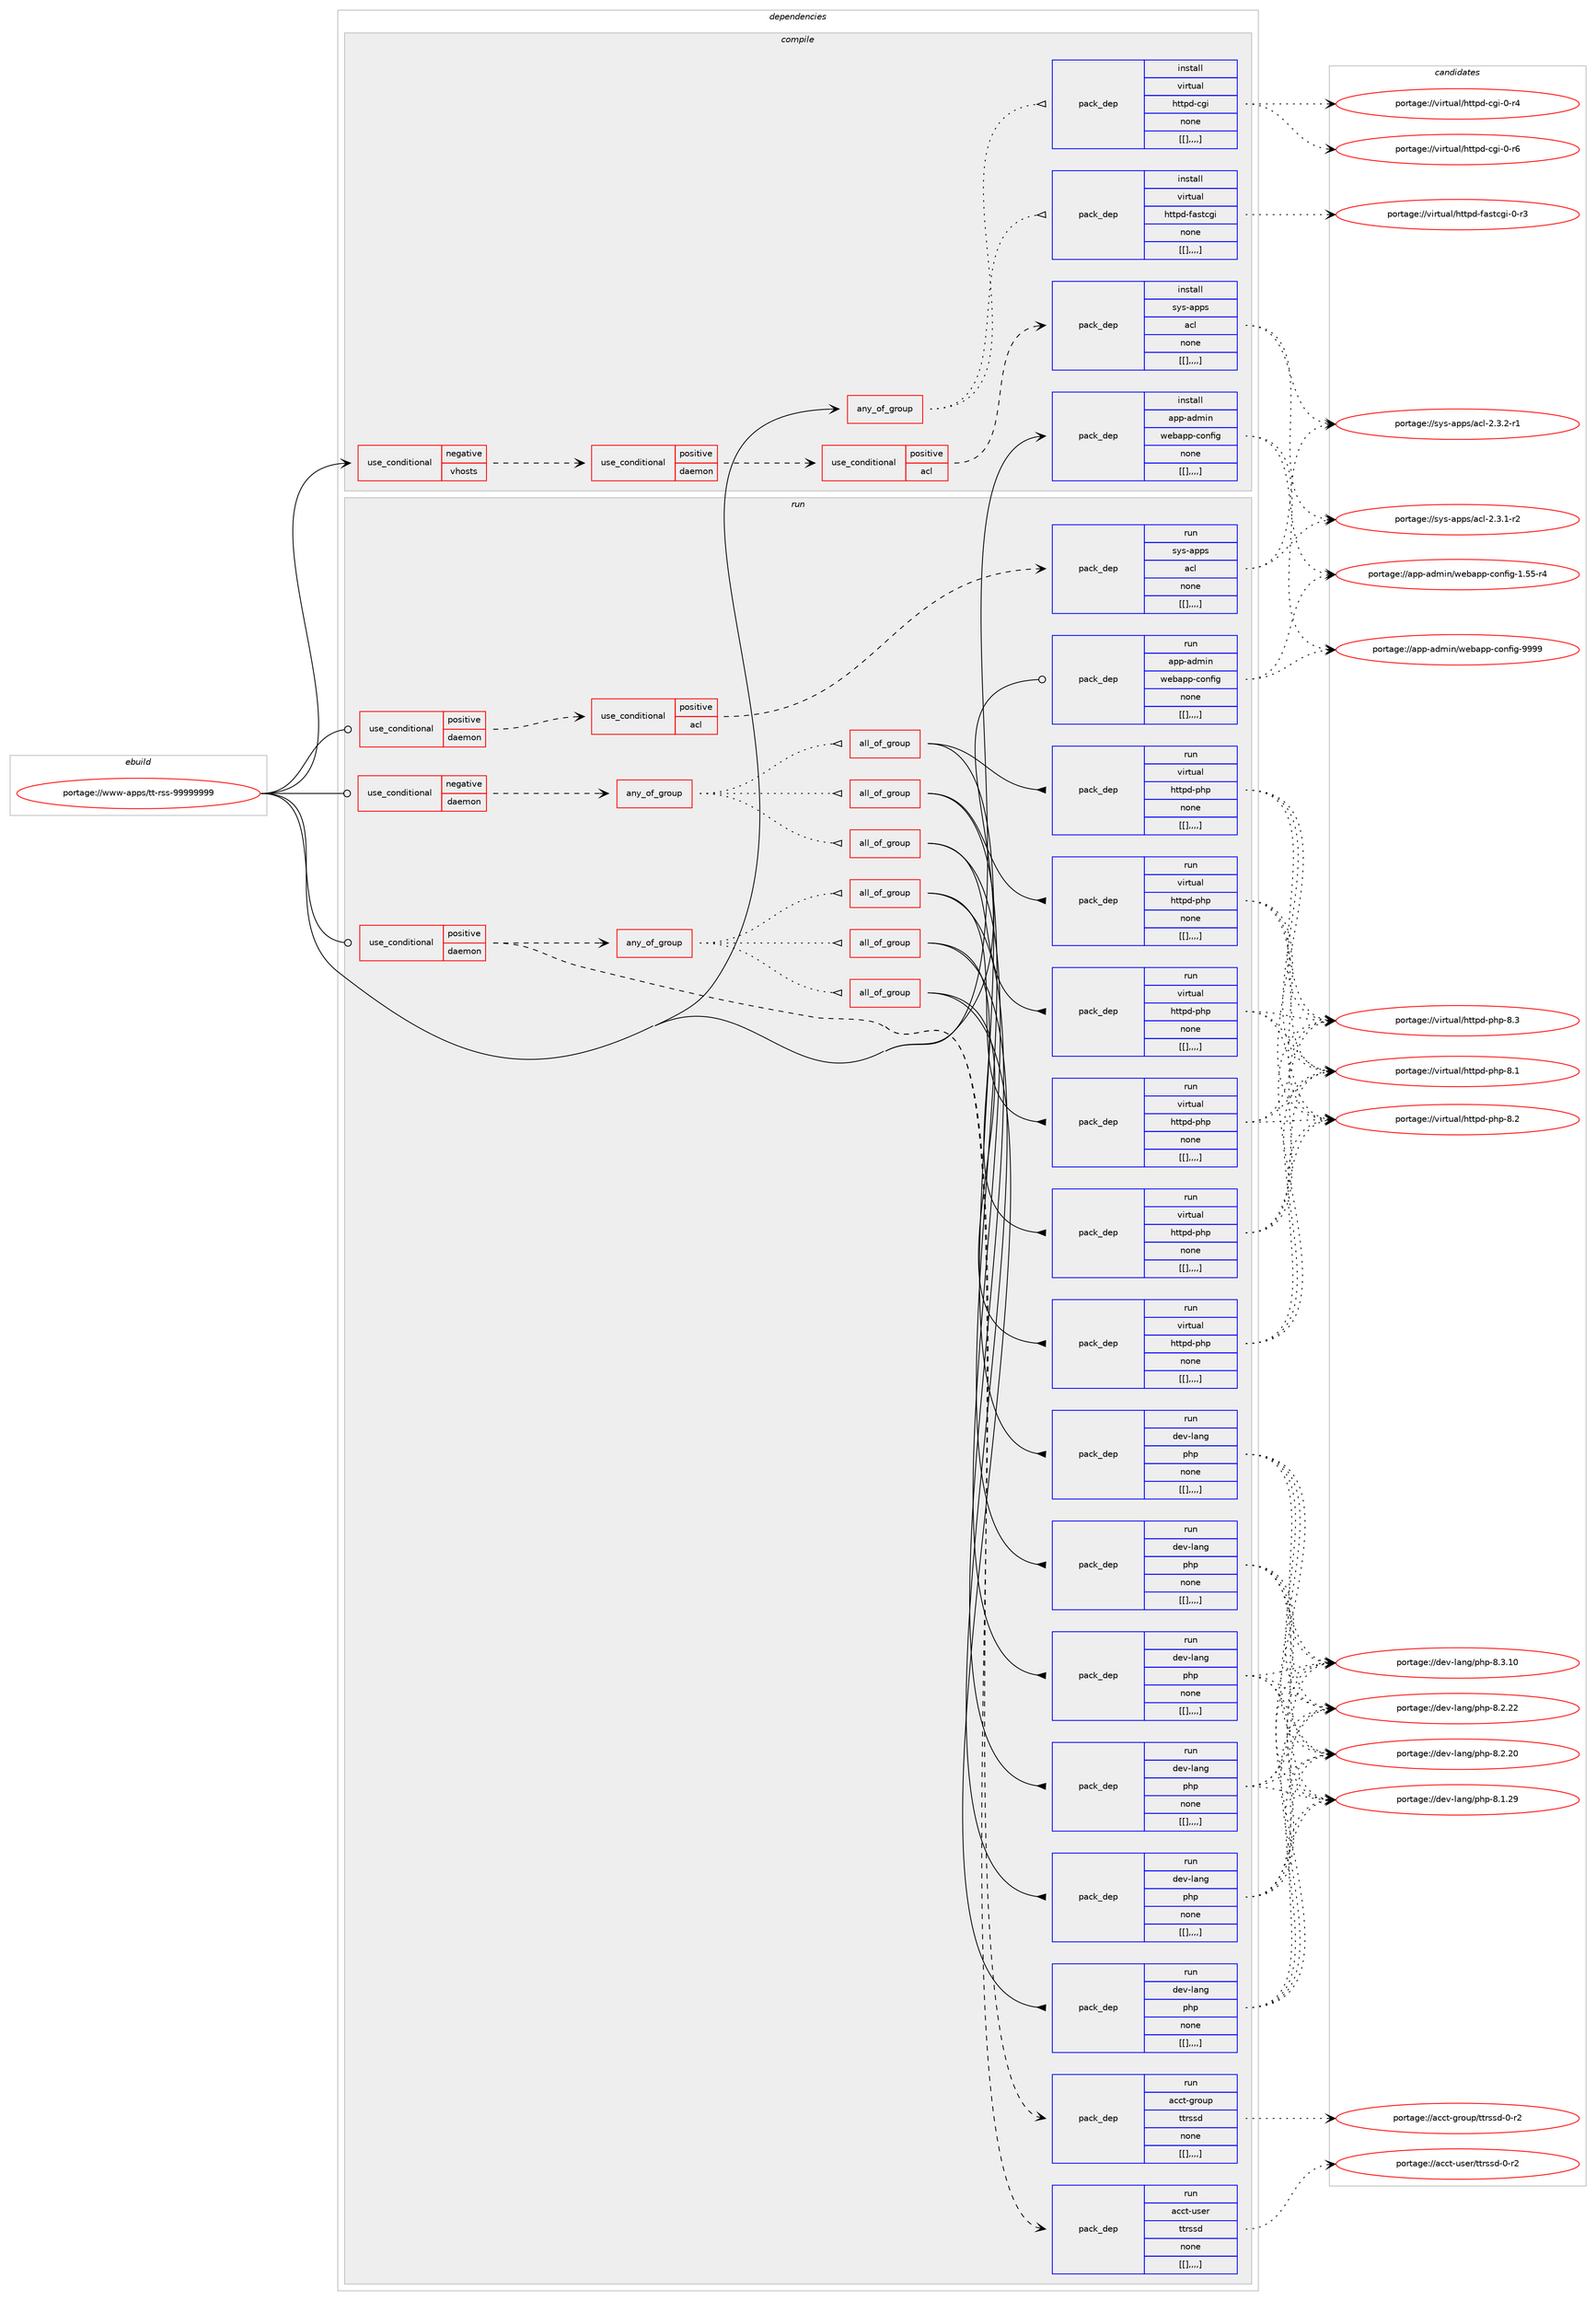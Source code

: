 digraph prolog {

# *************
# Graph options
# *************

newrank=true;
concentrate=true;
compound=true;
graph [rankdir=LR,fontname=Helvetica,fontsize=10,ranksep=1.5];#, ranksep=2.5, nodesep=0.2];
edge  [arrowhead=vee];
node  [fontname=Helvetica,fontsize=10];

# **********
# The ebuild
# **********

subgraph cluster_leftcol {
color=gray;
label=<<i>ebuild</i>>;
id [label="portage://www-apps/tt-rss-99999999", color=red, width=4, href="../www-apps/tt-rss-99999999.svg"];
}

# ****************
# The dependencies
# ****************

subgraph cluster_midcol {
color=gray;
label=<<i>dependencies</i>>;
subgraph cluster_compile {
fillcolor="#eeeeee";
style=filled;
label=<<i>compile</i>>;
subgraph any3226 {
dependency466326 [label=<<TABLE BORDER="0" CELLBORDER="1" CELLSPACING="0" CELLPADDING="4"><TR><TD CELLPADDING="10">any_of_group</TD></TR></TABLE>>, shape=none, color=red];subgraph pack338864 {
dependency466327 [label=<<TABLE BORDER="0" CELLBORDER="1" CELLSPACING="0" CELLPADDING="4" WIDTH="220"><TR><TD ROWSPAN="6" CELLPADDING="30">pack_dep</TD></TR><TR><TD WIDTH="110">install</TD></TR><TR><TD>virtual</TD></TR><TR><TD>httpd-cgi</TD></TR><TR><TD>none</TD></TR><TR><TD>[[],,,,]</TD></TR></TABLE>>, shape=none, color=blue];
}
dependency466326:e -> dependency466327:w [weight=20,style="dotted",arrowhead="oinv"];
subgraph pack338865 {
dependency466328 [label=<<TABLE BORDER="0" CELLBORDER="1" CELLSPACING="0" CELLPADDING="4" WIDTH="220"><TR><TD ROWSPAN="6" CELLPADDING="30">pack_dep</TD></TR><TR><TD WIDTH="110">install</TD></TR><TR><TD>virtual</TD></TR><TR><TD>httpd-fastcgi</TD></TR><TR><TD>none</TD></TR><TR><TD>[[],,,,]</TD></TR></TABLE>>, shape=none, color=blue];
}
dependency466326:e -> dependency466328:w [weight=20,style="dotted",arrowhead="oinv"];
}
id:e -> dependency466326:w [weight=20,style="solid",arrowhead="vee"];
subgraph cond124028 {
dependency466329 [label=<<TABLE BORDER="0" CELLBORDER="1" CELLSPACING="0" CELLPADDING="4"><TR><TD ROWSPAN="3" CELLPADDING="10">use_conditional</TD></TR><TR><TD>negative</TD></TR><TR><TD>vhosts</TD></TR></TABLE>>, shape=none, color=red];
subgraph cond124029 {
dependency466330 [label=<<TABLE BORDER="0" CELLBORDER="1" CELLSPACING="0" CELLPADDING="4"><TR><TD ROWSPAN="3" CELLPADDING="10">use_conditional</TD></TR><TR><TD>positive</TD></TR><TR><TD>daemon</TD></TR></TABLE>>, shape=none, color=red];
subgraph cond124030 {
dependency466331 [label=<<TABLE BORDER="0" CELLBORDER="1" CELLSPACING="0" CELLPADDING="4"><TR><TD ROWSPAN="3" CELLPADDING="10">use_conditional</TD></TR><TR><TD>positive</TD></TR><TR><TD>acl</TD></TR></TABLE>>, shape=none, color=red];
subgraph pack338866 {
dependency466332 [label=<<TABLE BORDER="0" CELLBORDER="1" CELLSPACING="0" CELLPADDING="4" WIDTH="220"><TR><TD ROWSPAN="6" CELLPADDING="30">pack_dep</TD></TR><TR><TD WIDTH="110">install</TD></TR><TR><TD>sys-apps</TD></TR><TR><TD>acl</TD></TR><TR><TD>none</TD></TR><TR><TD>[[],,,,]</TD></TR></TABLE>>, shape=none, color=blue];
}
dependency466331:e -> dependency466332:w [weight=20,style="dashed",arrowhead="vee"];
}
dependency466330:e -> dependency466331:w [weight=20,style="dashed",arrowhead="vee"];
}
dependency466329:e -> dependency466330:w [weight=20,style="dashed",arrowhead="vee"];
}
id:e -> dependency466329:w [weight=20,style="solid",arrowhead="vee"];
subgraph pack338867 {
dependency466333 [label=<<TABLE BORDER="0" CELLBORDER="1" CELLSPACING="0" CELLPADDING="4" WIDTH="220"><TR><TD ROWSPAN="6" CELLPADDING="30">pack_dep</TD></TR><TR><TD WIDTH="110">install</TD></TR><TR><TD>app-admin</TD></TR><TR><TD>webapp-config</TD></TR><TR><TD>none</TD></TR><TR><TD>[[],,,,]</TD></TR></TABLE>>, shape=none, color=blue];
}
id:e -> dependency466333:w [weight=20,style="solid",arrowhead="vee"];
}
subgraph cluster_compileandrun {
fillcolor="#eeeeee";
style=filled;
label=<<i>compile and run</i>>;
}
subgraph cluster_run {
fillcolor="#eeeeee";
style=filled;
label=<<i>run</i>>;
subgraph cond124031 {
dependency466334 [label=<<TABLE BORDER="0" CELLBORDER="1" CELLSPACING="0" CELLPADDING="4"><TR><TD ROWSPAN="3" CELLPADDING="10">use_conditional</TD></TR><TR><TD>negative</TD></TR><TR><TD>daemon</TD></TR></TABLE>>, shape=none, color=red];
subgraph any3227 {
dependency466335 [label=<<TABLE BORDER="0" CELLBORDER="1" CELLSPACING="0" CELLPADDING="4"><TR><TD CELLPADDING="10">any_of_group</TD></TR></TABLE>>, shape=none, color=red];subgraph all211 {
dependency466336 [label=<<TABLE BORDER="0" CELLBORDER="1" CELLSPACING="0" CELLPADDING="4"><TR><TD CELLPADDING="10">all_of_group</TD></TR></TABLE>>, shape=none, color=red];subgraph pack338868 {
dependency466337 [label=<<TABLE BORDER="0" CELLBORDER="1" CELLSPACING="0" CELLPADDING="4" WIDTH="220"><TR><TD ROWSPAN="6" CELLPADDING="30">pack_dep</TD></TR><TR><TD WIDTH="110">run</TD></TR><TR><TD>virtual</TD></TR><TR><TD>httpd-php</TD></TR><TR><TD>none</TD></TR><TR><TD>[[],,,,]</TD></TR></TABLE>>, shape=none, color=blue];
}
dependency466336:e -> dependency466337:w [weight=20,style="solid",arrowhead="inv"];
subgraph pack338869 {
dependency466338 [label=<<TABLE BORDER="0" CELLBORDER="1" CELLSPACING="0" CELLPADDING="4" WIDTH="220"><TR><TD ROWSPAN="6" CELLPADDING="30">pack_dep</TD></TR><TR><TD WIDTH="110">run</TD></TR><TR><TD>dev-lang</TD></TR><TR><TD>php</TD></TR><TR><TD>none</TD></TR><TR><TD>[[],,,,]</TD></TR></TABLE>>, shape=none, color=blue];
}
dependency466336:e -> dependency466338:w [weight=20,style="solid",arrowhead="inv"];
}
dependency466335:e -> dependency466336:w [weight=20,style="dotted",arrowhead="oinv"];
subgraph all212 {
dependency466339 [label=<<TABLE BORDER="0" CELLBORDER="1" CELLSPACING="0" CELLPADDING="4"><TR><TD CELLPADDING="10">all_of_group</TD></TR></TABLE>>, shape=none, color=red];subgraph pack338870 {
dependency466340 [label=<<TABLE BORDER="0" CELLBORDER="1" CELLSPACING="0" CELLPADDING="4" WIDTH="220"><TR><TD ROWSPAN="6" CELLPADDING="30">pack_dep</TD></TR><TR><TD WIDTH="110">run</TD></TR><TR><TD>virtual</TD></TR><TR><TD>httpd-php</TD></TR><TR><TD>none</TD></TR><TR><TD>[[],,,,]</TD></TR></TABLE>>, shape=none, color=blue];
}
dependency466339:e -> dependency466340:w [weight=20,style="solid",arrowhead="inv"];
subgraph pack338871 {
dependency466341 [label=<<TABLE BORDER="0" CELLBORDER="1" CELLSPACING="0" CELLPADDING="4" WIDTH="220"><TR><TD ROWSPAN="6" CELLPADDING="30">pack_dep</TD></TR><TR><TD WIDTH="110">run</TD></TR><TR><TD>dev-lang</TD></TR><TR><TD>php</TD></TR><TR><TD>none</TD></TR><TR><TD>[[],,,,]</TD></TR></TABLE>>, shape=none, color=blue];
}
dependency466339:e -> dependency466341:w [weight=20,style="solid",arrowhead="inv"];
}
dependency466335:e -> dependency466339:w [weight=20,style="dotted",arrowhead="oinv"];
subgraph all213 {
dependency466342 [label=<<TABLE BORDER="0" CELLBORDER="1" CELLSPACING="0" CELLPADDING="4"><TR><TD CELLPADDING="10">all_of_group</TD></TR></TABLE>>, shape=none, color=red];subgraph pack338872 {
dependency466343 [label=<<TABLE BORDER="0" CELLBORDER="1" CELLSPACING="0" CELLPADDING="4" WIDTH="220"><TR><TD ROWSPAN="6" CELLPADDING="30">pack_dep</TD></TR><TR><TD WIDTH="110">run</TD></TR><TR><TD>virtual</TD></TR><TR><TD>httpd-php</TD></TR><TR><TD>none</TD></TR><TR><TD>[[],,,,]</TD></TR></TABLE>>, shape=none, color=blue];
}
dependency466342:e -> dependency466343:w [weight=20,style="solid",arrowhead="inv"];
subgraph pack338873 {
dependency466344 [label=<<TABLE BORDER="0" CELLBORDER="1" CELLSPACING="0" CELLPADDING="4" WIDTH="220"><TR><TD ROWSPAN="6" CELLPADDING="30">pack_dep</TD></TR><TR><TD WIDTH="110">run</TD></TR><TR><TD>dev-lang</TD></TR><TR><TD>php</TD></TR><TR><TD>none</TD></TR><TR><TD>[[],,,,]</TD></TR></TABLE>>, shape=none, color=blue];
}
dependency466342:e -> dependency466344:w [weight=20,style="solid",arrowhead="inv"];
}
dependency466335:e -> dependency466342:w [weight=20,style="dotted",arrowhead="oinv"];
}
dependency466334:e -> dependency466335:w [weight=20,style="dashed",arrowhead="vee"];
}
id:e -> dependency466334:w [weight=20,style="solid",arrowhead="odot"];
subgraph cond124032 {
dependency466345 [label=<<TABLE BORDER="0" CELLBORDER="1" CELLSPACING="0" CELLPADDING="4"><TR><TD ROWSPAN="3" CELLPADDING="10">use_conditional</TD></TR><TR><TD>positive</TD></TR><TR><TD>daemon</TD></TR></TABLE>>, shape=none, color=red];
subgraph cond124033 {
dependency466346 [label=<<TABLE BORDER="0" CELLBORDER="1" CELLSPACING="0" CELLPADDING="4"><TR><TD ROWSPAN="3" CELLPADDING="10">use_conditional</TD></TR><TR><TD>positive</TD></TR><TR><TD>acl</TD></TR></TABLE>>, shape=none, color=red];
subgraph pack338874 {
dependency466347 [label=<<TABLE BORDER="0" CELLBORDER="1" CELLSPACING="0" CELLPADDING="4" WIDTH="220"><TR><TD ROWSPAN="6" CELLPADDING="30">pack_dep</TD></TR><TR><TD WIDTH="110">run</TD></TR><TR><TD>sys-apps</TD></TR><TR><TD>acl</TD></TR><TR><TD>none</TD></TR><TR><TD>[[],,,,]</TD></TR></TABLE>>, shape=none, color=blue];
}
dependency466346:e -> dependency466347:w [weight=20,style="dashed",arrowhead="vee"];
}
dependency466345:e -> dependency466346:w [weight=20,style="dashed",arrowhead="vee"];
}
id:e -> dependency466345:w [weight=20,style="solid",arrowhead="odot"];
subgraph cond124034 {
dependency466348 [label=<<TABLE BORDER="0" CELLBORDER="1" CELLSPACING="0" CELLPADDING="4"><TR><TD ROWSPAN="3" CELLPADDING="10">use_conditional</TD></TR><TR><TD>positive</TD></TR><TR><TD>daemon</TD></TR></TABLE>>, shape=none, color=red];
subgraph pack338875 {
dependency466349 [label=<<TABLE BORDER="0" CELLBORDER="1" CELLSPACING="0" CELLPADDING="4" WIDTH="220"><TR><TD ROWSPAN="6" CELLPADDING="30">pack_dep</TD></TR><TR><TD WIDTH="110">run</TD></TR><TR><TD>acct-user</TD></TR><TR><TD>ttrssd</TD></TR><TR><TD>none</TD></TR><TR><TD>[[],,,,]</TD></TR></TABLE>>, shape=none, color=blue];
}
dependency466348:e -> dependency466349:w [weight=20,style="dashed",arrowhead="vee"];
subgraph pack338876 {
dependency466350 [label=<<TABLE BORDER="0" CELLBORDER="1" CELLSPACING="0" CELLPADDING="4" WIDTH="220"><TR><TD ROWSPAN="6" CELLPADDING="30">pack_dep</TD></TR><TR><TD WIDTH="110">run</TD></TR><TR><TD>acct-group</TD></TR><TR><TD>ttrssd</TD></TR><TR><TD>none</TD></TR><TR><TD>[[],,,,]</TD></TR></TABLE>>, shape=none, color=blue];
}
dependency466348:e -> dependency466350:w [weight=20,style="dashed",arrowhead="vee"];
subgraph any3228 {
dependency466351 [label=<<TABLE BORDER="0" CELLBORDER="1" CELLSPACING="0" CELLPADDING="4"><TR><TD CELLPADDING="10">any_of_group</TD></TR></TABLE>>, shape=none, color=red];subgraph all214 {
dependency466352 [label=<<TABLE BORDER="0" CELLBORDER="1" CELLSPACING="0" CELLPADDING="4"><TR><TD CELLPADDING="10">all_of_group</TD></TR></TABLE>>, shape=none, color=red];subgraph pack338877 {
dependency466353 [label=<<TABLE BORDER="0" CELLBORDER="1" CELLSPACING="0" CELLPADDING="4" WIDTH="220"><TR><TD ROWSPAN="6" CELLPADDING="30">pack_dep</TD></TR><TR><TD WIDTH="110">run</TD></TR><TR><TD>virtual</TD></TR><TR><TD>httpd-php</TD></TR><TR><TD>none</TD></TR><TR><TD>[[],,,,]</TD></TR></TABLE>>, shape=none, color=blue];
}
dependency466352:e -> dependency466353:w [weight=20,style="solid",arrowhead="inv"];
subgraph pack338878 {
dependency466354 [label=<<TABLE BORDER="0" CELLBORDER="1" CELLSPACING="0" CELLPADDING="4" WIDTH="220"><TR><TD ROWSPAN="6" CELLPADDING="30">pack_dep</TD></TR><TR><TD WIDTH="110">run</TD></TR><TR><TD>dev-lang</TD></TR><TR><TD>php</TD></TR><TR><TD>none</TD></TR><TR><TD>[[],,,,]</TD></TR></TABLE>>, shape=none, color=blue];
}
dependency466352:e -> dependency466354:w [weight=20,style="solid",arrowhead="inv"];
}
dependency466351:e -> dependency466352:w [weight=20,style="dotted",arrowhead="oinv"];
subgraph all215 {
dependency466355 [label=<<TABLE BORDER="0" CELLBORDER="1" CELLSPACING="0" CELLPADDING="4"><TR><TD CELLPADDING="10">all_of_group</TD></TR></TABLE>>, shape=none, color=red];subgraph pack338879 {
dependency466356 [label=<<TABLE BORDER="0" CELLBORDER="1" CELLSPACING="0" CELLPADDING="4" WIDTH="220"><TR><TD ROWSPAN="6" CELLPADDING="30">pack_dep</TD></TR><TR><TD WIDTH="110">run</TD></TR><TR><TD>virtual</TD></TR><TR><TD>httpd-php</TD></TR><TR><TD>none</TD></TR><TR><TD>[[],,,,]</TD></TR></TABLE>>, shape=none, color=blue];
}
dependency466355:e -> dependency466356:w [weight=20,style="solid",arrowhead="inv"];
subgraph pack338880 {
dependency466357 [label=<<TABLE BORDER="0" CELLBORDER="1" CELLSPACING="0" CELLPADDING="4" WIDTH="220"><TR><TD ROWSPAN="6" CELLPADDING="30">pack_dep</TD></TR><TR><TD WIDTH="110">run</TD></TR><TR><TD>dev-lang</TD></TR><TR><TD>php</TD></TR><TR><TD>none</TD></TR><TR><TD>[[],,,,]</TD></TR></TABLE>>, shape=none, color=blue];
}
dependency466355:e -> dependency466357:w [weight=20,style="solid",arrowhead="inv"];
}
dependency466351:e -> dependency466355:w [weight=20,style="dotted",arrowhead="oinv"];
subgraph all216 {
dependency466358 [label=<<TABLE BORDER="0" CELLBORDER="1" CELLSPACING="0" CELLPADDING="4"><TR><TD CELLPADDING="10">all_of_group</TD></TR></TABLE>>, shape=none, color=red];subgraph pack338881 {
dependency466359 [label=<<TABLE BORDER="0" CELLBORDER="1" CELLSPACING="0" CELLPADDING="4" WIDTH="220"><TR><TD ROWSPAN="6" CELLPADDING="30">pack_dep</TD></TR><TR><TD WIDTH="110">run</TD></TR><TR><TD>virtual</TD></TR><TR><TD>httpd-php</TD></TR><TR><TD>none</TD></TR><TR><TD>[[],,,,]</TD></TR></TABLE>>, shape=none, color=blue];
}
dependency466358:e -> dependency466359:w [weight=20,style="solid",arrowhead="inv"];
subgraph pack338882 {
dependency466360 [label=<<TABLE BORDER="0" CELLBORDER="1" CELLSPACING="0" CELLPADDING="4" WIDTH="220"><TR><TD ROWSPAN="6" CELLPADDING="30">pack_dep</TD></TR><TR><TD WIDTH="110">run</TD></TR><TR><TD>dev-lang</TD></TR><TR><TD>php</TD></TR><TR><TD>none</TD></TR><TR><TD>[[],,,,]</TD></TR></TABLE>>, shape=none, color=blue];
}
dependency466358:e -> dependency466360:w [weight=20,style="solid",arrowhead="inv"];
}
dependency466351:e -> dependency466358:w [weight=20,style="dotted",arrowhead="oinv"];
}
dependency466348:e -> dependency466351:w [weight=20,style="dashed",arrowhead="vee"];
}
id:e -> dependency466348:w [weight=20,style="solid",arrowhead="odot"];
subgraph pack338883 {
dependency466361 [label=<<TABLE BORDER="0" CELLBORDER="1" CELLSPACING="0" CELLPADDING="4" WIDTH="220"><TR><TD ROWSPAN="6" CELLPADDING="30">pack_dep</TD></TR><TR><TD WIDTH="110">run</TD></TR><TR><TD>app-admin</TD></TR><TR><TD>webapp-config</TD></TR><TR><TD>none</TD></TR><TR><TD>[[],,,,]</TD></TR></TABLE>>, shape=none, color=blue];
}
id:e -> dependency466361:w [weight=20,style="solid",arrowhead="odot"];
}
}

# **************
# The candidates
# **************

subgraph cluster_choices {
rank=same;
color=gray;
label=<<i>candidates</i>>;

subgraph choice338864 {
color=black;
nodesep=1;
choice1181051141161179710847104116116112100459910310545484511454 [label="portage://virtual/httpd-cgi-0-r6", color=red, width=4,href="../virtual/httpd-cgi-0-r6.svg"];
choice1181051141161179710847104116116112100459910310545484511452 [label="portage://virtual/httpd-cgi-0-r4", color=red, width=4,href="../virtual/httpd-cgi-0-r4.svg"];
dependency466327:e -> choice1181051141161179710847104116116112100459910310545484511454:w [style=dotted,weight="100"];
dependency466327:e -> choice1181051141161179710847104116116112100459910310545484511452:w [style=dotted,weight="100"];
}
subgraph choice338865 {
color=black;
nodesep=1;
choice118105114116117971084710411611611210045102971151169910310545484511451 [label="portage://virtual/httpd-fastcgi-0-r3", color=red, width=4,href="../virtual/httpd-fastcgi-0-r3.svg"];
dependency466328:e -> choice118105114116117971084710411611611210045102971151169910310545484511451:w [style=dotted,weight="100"];
}
subgraph choice338866 {
color=black;
nodesep=1;
choice11512111545971121121154797991084550465146504511449 [label="portage://sys-apps/acl-2.3.2-r1", color=red, width=4,href="../sys-apps/acl-2.3.2-r1.svg"];
choice11512111545971121121154797991084550465146494511450 [label="portage://sys-apps/acl-2.3.1-r2", color=red, width=4,href="../sys-apps/acl-2.3.1-r2.svg"];
dependency466332:e -> choice11512111545971121121154797991084550465146504511449:w [style=dotted,weight="100"];
dependency466332:e -> choice11512111545971121121154797991084550465146494511450:w [style=dotted,weight="100"];
}
subgraph choice338867 {
color=black;
nodesep=1;
choice97112112459710010910511047119101989711211245991111101021051034557575757 [label="portage://app-admin/webapp-config-9999", color=red, width=4,href="../app-admin/webapp-config-9999.svg"];
choice971121124597100109105110471191019897112112459911111010210510345494653534511452 [label="portage://app-admin/webapp-config-1.55-r4", color=red, width=4,href="../app-admin/webapp-config-1.55-r4.svg"];
dependency466333:e -> choice97112112459710010910511047119101989711211245991111101021051034557575757:w [style=dotted,weight="100"];
dependency466333:e -> choice971121124597100109105110471191019897112112459911111010210510345494653534511452:w [style=dotted,weight="100"];
}
subgraph choice338868 {
color=black;
nodesep=1;
choice11810511411611797108471041161161121004511210411245564651 [label="portage://virtual/httpd-php-8.3", color=red, width=4,href="../virtual/httpd-php-8.3.svg"];
choice11810511411611797108471041161161121004511210411245564650 [label="portage://virtual/httpd-php-8.2", color=red, width=4,href="../virtual/httpd-php-8.2.svg"];
choice11810511411611797108471041161161121004511210411245564649 [label="portage://virtual/httpd-php-8.1", color=red, width=4,href="../virtual/httpd-php-8.1.svg"];
dependency466337:e -> choice11810511411611797108471041161161121004511210411245564651:w [style=dotted,weight="100"];
dependency466337:e -> choice11810511411611797108471041161161121004511210411245564650:w [style=dotted,weight="100"];
dependency466337:e -> choice11810511411611797108471041161161121004511210411245564649:w [style=dotted,weight="100"];
}
subgraph choice338869 {
color=black;
nodesep=1;
choice10010111845108971101034711210411245564651464948 [label="portage://dev-lang/php-8.3.10", color=red, width=4,href="../dev-lang/php-8.3.10.svg"];
choice10010111845108971101034711210411245564650465050 [label="portage://dev-lang/php-8.2.22", color=red, width=4,href="../dev-lang/php-8.2.22.svg"];
choice10010111845108971101034711210411245564650465048 [label="portage://dev-lang/php-8.2.20", color=red, width=4,href="../dev-lang/php-8.2.20.svg"];
choice10010111845108971101034711210411245564649465057 [label="portage://dev-lang/php-8.1.29", color=red, width=4,href="../dev-lang/php-8.1.29.svg"];
dependency466338:e -> choice10010111845108971101034711210411245564651464948:w [style=dotted,weight="100"];
dependency466338:e -> choice10010111845108971101034711210411245564650465050:w [style=dotted,weight="100"];
dependency466338:e -> choice10010111845108971101034711210411245564650465048:w [style=dotted,weight="100"];
dependency466338:e -> choice10010111845108971101034711210411245564649465057:w [style=dotted,weight="100"];
}
subgraph choice338870 {
color=black;
nodesep=1;
choice11810511411611797108471041161161121004511210411245564651 [label="portage://virtual/httpd-php-8.3", color=red, width=4,href="../virtual/httpd-php-8.3.svg"];
choice11810511411611797108471041161161121004511210411245564650 [label="portage://virtual/httpd-php-8.2", color=red, width=4,href="../virtual/httpd-php-8.2.svg"];
choice11810511411611797108471041161161121004511210411245564649 [label="portage://virtual/httpd-php-8.1", color=red, width=4,href="../virtual/httpd-php-8.1.svg"];
dependency466340:e -> choice11810511411611797108471041161161121004511210411245564651:w [style=dotted,weight="100"];
dependency466340:e -> choice11810511411611797108471041161161121004511210411245564650:w [style=dotted,weight="100"];
dependency466340:e -> choice11810511411611797108471041161161121004511210411245564649:w [style=dotted,weight="100"];
}
subgraph choice338871 {
color=black;
nodesep=1;
choice10010111845108971101034711210411245564651464948 [label="portage://dev-lang/php-8.3.10", color=red, width=4,href="../dev-lang/php-8.3.10.svg"];
choice10010111845108971101034711210411245564650465050 [label="portage://dev-lang/php-8.2.22", color=red, width=4,href="../dev-lang/php-8.2.22.svg"];
choice10010111845108971101034711210411245564650465048 [label="portage://dev-lang/php-8.2.20", color=red, width=4,href="../dev-lang/php-8.2.20.svg"];
choice10010111845108971101034711210411245564649465057 [label="portage://dev-lang/php-8.1.29", color=red, width=4,href="../dev-lang/php-8.1.29.svg"];
dependency466341:e -> choice10010111845108971101034711210411245564651464948:w [style=dotted,weight="100"];
dependency466341:e -> choice10010111845108971101034711210411245564650465050:w [style=dotted,weight="100"];
dependency466341:e -> choice10010111845108971101034711210411245564650465048:w [style=dotted,weight="100"];
dependency466341:e -> choice10010111845108971101034711210411245564649465057:w [style=dotted,weight="100"];
}
subgraph choice338872 {
color=black;
nodesep=1;
choice11810511411611797108471041161161121004511210411245564651 [label="portage://virtual/httpd-php-8.3", color=red, width=4,href="../virtual/httpd-php-8.3.svg"];
choice11810511411611797108471041161161121004511210411245564650 [label="portage://virtual/httpd-php-8.2", color=red, width=4,href="../virtual/httpd-php-8.2.svg"];
choice11810511411611797108471041161161121004511210411245564649 [label="portage://virtual/httpd-php-8.1", color=red, width=4,href="../virtual/httpd-php-8.1.svg"];
dependency466343:e -> choice11810511411611797108471041161161121004511210411245564651:w [style=dotted,weight="100"];
dependency466343:e -> choice11810511411611797108471041161161121004511210411245564650:w [style=dotted,weight="100"];
dependency466343:e -> choice11810511411611797108471041161161121004511210411245564649:w [style=dotted,weight="100"];
}
subgraph choice338873 {
color=black;
nodesep=1;
choice10010111845108971101034711210411245564651464948 [label="portage://dev-lang/php-8.3.10", color=red, width=4,href="../dev-lang/php-8.3.10.svg"];
choice10010111845108971101034711210411245564650465050 [label="portage://dev-lang/php-8.2.22", color=red, width=4,href="../dev-lang/php-8.2.22.svg"];
choice10010111845108971101034711210411245564650465048 [label="portage://dev-lang/php-8.2.20", color=red, width=4,href="../dev-lang/php-8.2.20.svg"];
choice10010111845108971101034711210411245564649465057 [label="portage://dev-lang/php-8.1.29", color=red, width=4,href="../dev-lang/php-8.1.29.svg"];
dependency466344:e -> choice10010111845108971101034711210411245564651464948:w [style=dotted,weight="100"];
dependency466344:e -> choice10010111845108971101034711210411245564650465050:w [style=dotted,weight="100"];
dependency466344:e -> choice10010111845108971101034711210411245564650465048:w [style=dotted,weight="100"];
dependency466344:e -> choice10010111845108971101034711210411245564649465057:w [style=dotted,weight="100"];
}
subgraph choice338874 {
color=black;
nodesep=1;
choice11512111545971121121154797991084550465146504511449 [label="portage://sys-apps/acl-2.3.2-r1", color=red, width=4,href="../sys-apps/acl-2.3.2-r1.svg"];
choice11512111545971121121154797991084550465146494511450 [label="portage://sys-apps/acl-2.3.1-r2", color=red, width=4,href="../sys-apps/acl-2.3.1-r2.svg"];
dependency466347:e -> choice11512111545971121121154797991084550465146504511449:w [style=dotted,weight="100"];
dependency466347:e -> choice11512111545971121121154797991084550465146494511450:w [style=dotted,weight="100"];
}
subgraph choice338875 {
color=black;
nodesep=1;
choice979999116451171151011144711611611411511510045484511450 [label="portage://acct-user/ttrssd-0-r2", color=red, width=4,href="../acct-user/ttrssd-0-r2.svg"];
dependency466349:e -> choice979999116451171151011144711611611411511510045484511450:w [style=dotted,weight="100"];
}
subgraph choice338876 {
color=black;
nodesep=1;
choice979999116451031141111171124711611611411511510045484511450 [label="portage://acct-group/ttrssd-0-r2", color=red, width=4,href="../acct-group/ttrssd-0-r2.svg"];
dependency466350:e -> choice979999116451031141111171124711611611411511510045484511450:w [style=dotted,weight="100"];
}
subgraph choice338877 {
color=black;
nodesep=1;
choice11810511411611797108471041161161121004511210411245564651 [label="portage://virtual/httpd-php-8.3", color=red, width=4,href="../virtual/httpd-php-8.3.svg"];
choice11810511411611797108471041161161121004511210411245564650 [label="portage://virtual/httpd-php-8.2", color=red, width=4,href="../virtual/httpd-php-8.2.svg"];
choice11810511411611797108471041161161121004511210411245564649 [label="portage://virtual/httpd-php-8.1", color=red, width=4,href="../virtual/httpd-php-8.1.svg"];
dependency466353:e -> choice11810511411611797108471041161161121004511210411245564651:w [style=dotted,weight="100"];
dependency466353:e -> choice11810511411611797108471041161161121004511210411245564650:w [style=dotted,weight="100"];
dependency466353:e -> choice11810511411611797108471041161161121004511210411245564649:w [style=dotted,weight="100"];
}
subgraph choice338878 {
color=black;
nodesep=1;
choice10010111845108971101034711210411245564651464948 [label="portage://dev-lang/php-8.3.10", color=red, width=4,href="../dev-lang/php-8.3.10.svg"];
choice10010111845108971101034711210411245564650465050 [label="portage://dev-lang/php-8.2.22", color=red, width=4,href="../dev-lang/php-8.2.22.svg"];
choice10010111845108971101034711210411245564650465048 [label="portage://dev-lang/php-8.2.20", color=red, width=4,href="../dev-lang/php-8.2.20.svg"];
choice10010111845108971101034711210411245564649465057 [label="portage://dev-lang/php-8.1.29", color=red, width=4,href="../dev-lang/php-8.1.29.svg"];
dependency466354:e -> choice10010111845108971101034711210411245564651464948:w [style=dotted,weight="100"];
dependency466354:e -> choice10010111845108971101034711210411245564650465050:w [style=dotted,weight="100"];
dependency466354:e -> choice10010111845108971101034711210411245564650465048:w [style=dotted,weight="100"];
dependency466354:e -> choice10010111845108971101034711210411245564649465057:w [style=dotted,weight="100"];
}
subgraph choice338879 {
color=black;
nodesep=1;
choice11810511411611797108471041161161121004511210411245564651 [label="portage://virtual/httpd-php-8.3", color=red, width=4,href="../virtual/httpd-php-8.3.svg"];
choice11810511411611797108471041161161121004511210411245564650 [label="portage://virtual/httpd-php-8.2", color=red, width=4,href="../virtual/httpd-php-8.2.svg"];
choice11810511411611797108471041161161121004511210411245564649 [label="portage://virtual/httpd-php-8.1", color=red, width=4,href="../virtual/httpd-php-8.1.svg"];
dependency466356:e -> choice11810511411611797108471041161161121004511210411245564651:w [style=dotted,weight="100"];
dependency466356:e -> choice11810511411611797108471041161161121004511210411245564650:w [style=dotted,weight="100"];
dependency466356:e -> choice11810511411611797108471041161161121004511210411245564649:w [style=dotted,weight="100"];
}
subgraph choice338880 {
color=black;
nodesep=1;
choice10010111845108971101034711210411245564651464948 [label="portage://dev-lang/php-8.3.10", color=red, width=4,href="../dev-lang/php-8.3.10.svg"];
choice10010111845108971101034711210411245564650465050 [label="portage://dev-lang/php-8.2.22", color=red, width=4,href="../dev-lang/php-8.2.22.svg"];
choice10010111845108971101034711210411245564650465048 [label="portage://dev-lang/php-8.2.20", color=red, width=4,href="../dev-lang/php-8.2.20.svg"];
choice10010111845108971101034711210411245564649465057 [label="portage://dev-lang/php-8.1.29", color=red, width=4,href="../dev-lang/php-8.1.29.svg"];
dependency466357:e -> choice10010111845108971101034711210411245564651464948:w [style=dotted,weight="100"];
dependency466357:e -> choice10010111845108971101034711210411245564650465050:w [style=dotted,weight="100"];
dependency466357:e -> choice10010111845108971101034711210411245564650465048:w [style=dotted,weight="100"];
dependency466357:e -> choice10010111845108971101034711210411245564649465057:w [style=dotted,weight="100"];
}
subgraph choice338881 {
color=black;
nodesep=1;
choice11810511411611797108471041161161121004511210411245564651 [label="portage://virtual/httpd-php-8.3", color=red, width=4,href="../virtual/httpd-php-8.3.svg"];
choice11810511411611797108471041161161121004511210411245564650 [label="portage://virtual/httpd-php-8.2", color=red, width=4,href="../virtual/httpd-php-8.2.svg"];
choice11810511411611797108471041161161121004511210411245564649 [label="portage://virtual/httpd-php-8.1", color=red, width=4,href="../virtual/httpd-php-8.1.svg"];
dependency466359:e -> choice11810511411611797108471041161161121004511210411245564651:w [style=dotted,weight="100"];
dependency466359:e -> choice11810511411611797108471041161161121004511210411245564650:w [style=dotted,weight="100"];
dependency466359:e -> choice11810511411611797108471041161161121004511210411245564649:w [style=dotted,weight="100"];
}
subgraph choice338882 {
color=black;
nodesep=1;
choice10010111845108971101034711210411245564651464948 [label="portage://dev-lang/php-8.3.10", color=red, width=4,href="../dev-lang/php-8.3.10.svg"];
choice10010111845108971101034711210411245564650465050 [label="portage://dev-lang/php-8.2.22", color=red, width=4,href="../dev-lang/php-8.2.22.svg"];
choice10010111845108971101034711210411245564650465048 [label="portage://dev-lang/php-8.2.20", color=red, width=4,href="../dev-lang/php-8.2.20.svg"];
choice10010111845108971101034711210411245564649465057 [label="portage://dev-lang/php-8.1.29", color=red, width=4,href="../dev-lang/php-8.1.29.svg"];
dependency466360:e -> choice10010111845108971101034711210411245564651464948:w [style=dotted,weight="100"];
dependency466360:e -> choice10010111845108971101034711210411245564650465050:w [style=dotted,weight="100"];
dependency466360:e -> choice10010111845108971101034711210411245564650465048:w [style=dotted,weight="100"];
dependency466360:e -> choice10010111845108971101034711210411245564649465057:w [style=dotted,weight="100"];
}
subgraph choice338883 {
color=black;
nodesep=1;
choice97112112459710010910511047119101989711211245991111101021051034557575757 [label="portage://app-admin/webapp-config-9999", color=red, width=4,href="../app-admin/webapp-config-9999.svg"];
choice971121124597100109105110471191019897112112459911111010210510345494653534511452 [label="portage://app-admin/webapp-config-1.55-r4", color=red, width=4,href="../app-admin/webapp-config-1.55-r4.svg"];
dependency466361:e -> choice97112112459710010910511047119101989711211245991111101021051034557575757:w [style=dotted,weight="100"];
dependency466361:e -> choice971121124597100109105110471191019897112112459911111010210510345494653534511452:w [style=dotted,weight="100"];
}
}

}
